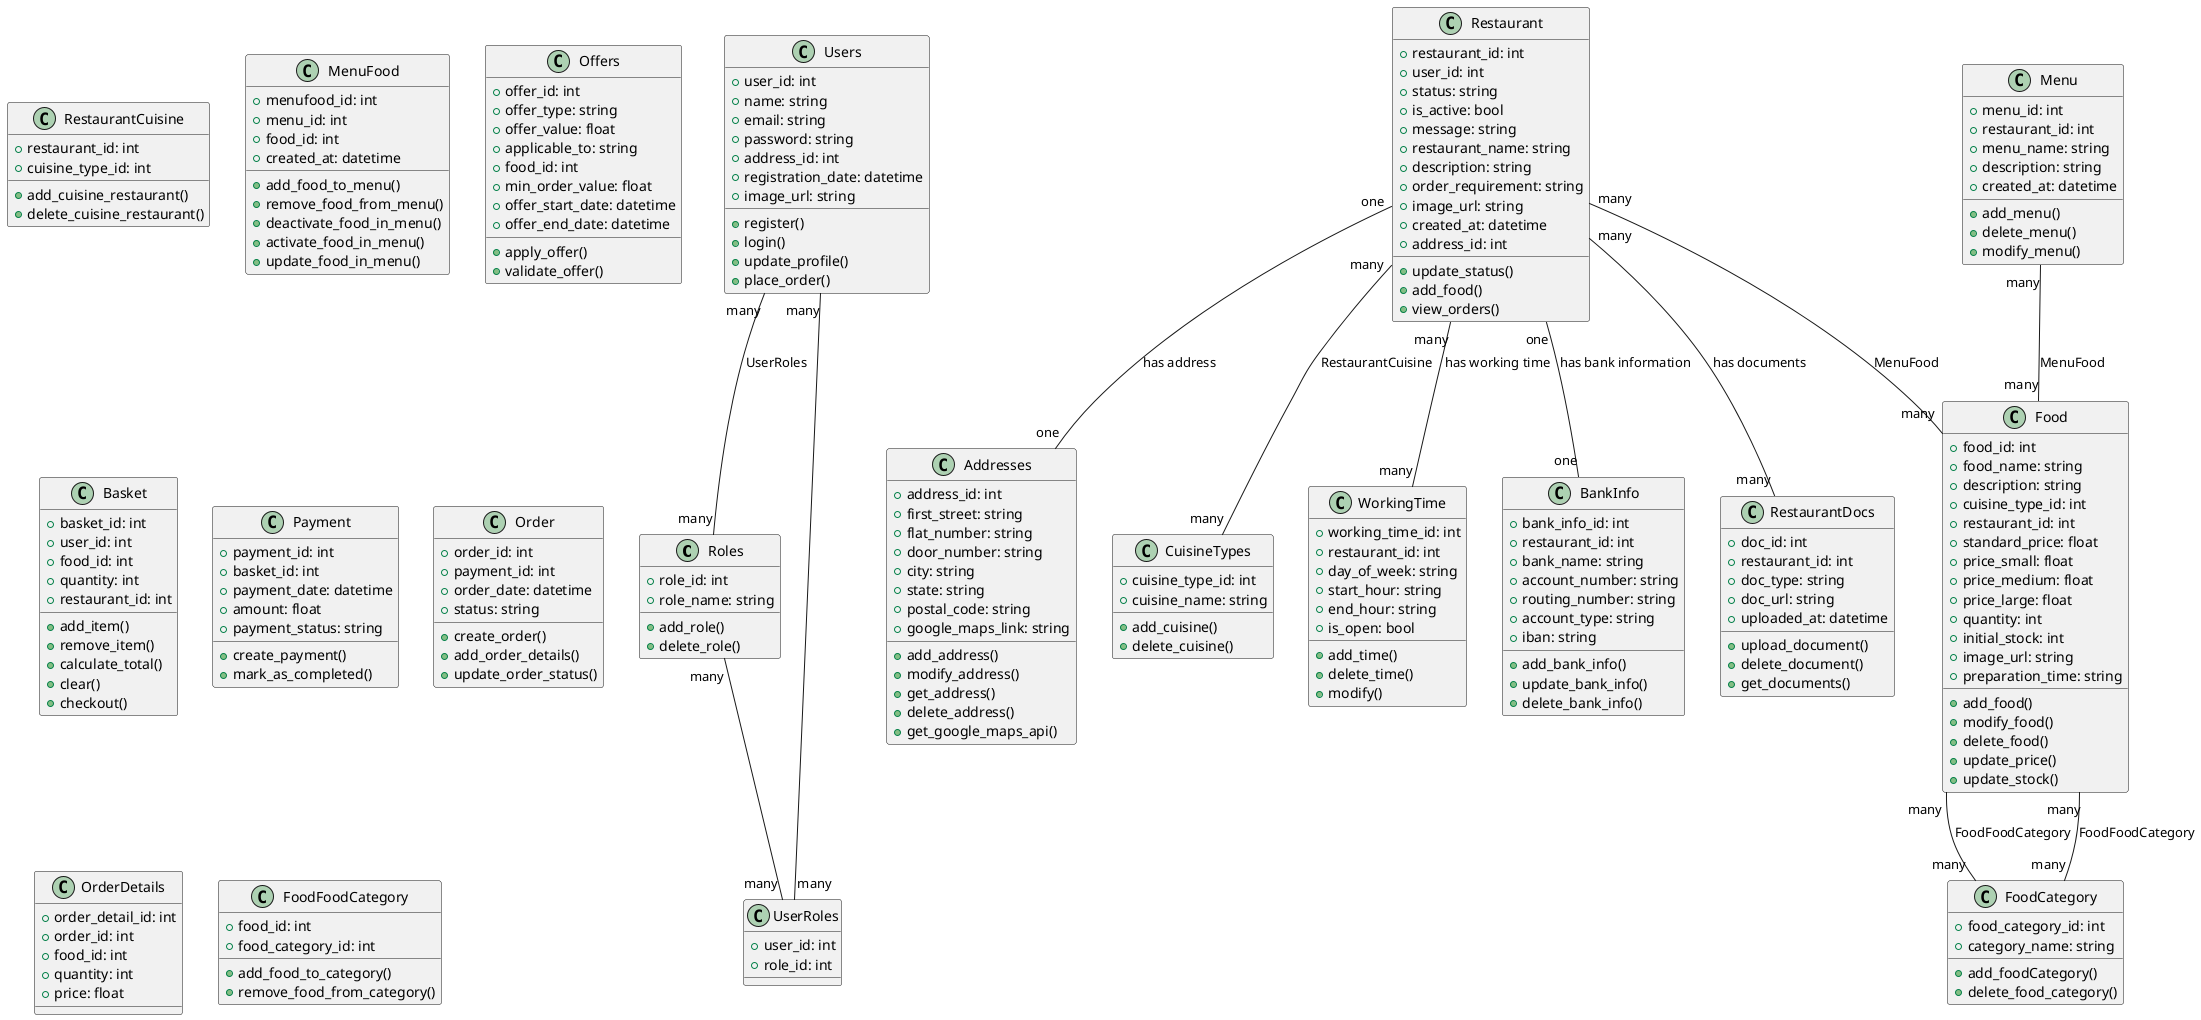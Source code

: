 @startuml
' Roles class
class Roles {
    + role_id: int
    + role_name: string
    + add_role()
    + delete_role()
}

' Addresses class
class Addresses {
    + address_id: int
    + first_street: string
    + flat_number: string
    + door_number: string
    + city: string
    + state: string
    + postal_code: string
    + google_maps_link: string
    + add_address()
    + modify_address()
    + get_address()
    + delete_address()
    + get_google_maps_api()
}

' Users class
class Users {
    + user_id: int
    + name: string
    + email: string
    + password: string
    + address_id: int
    + registration_date: datetime
    + image_url: string
    + register()
    + login()
    + update_profile()
    + place_order()
}

' UserRoles class
class UserRoles {
    + user_id: int
    + role_id: int
}

' CuisineTypes class
class CuisineTypes {
    + cuisine_type_id: int
    + cuisine_name: string
    + add_cuisine()
    + delete_cuisine()
}

' Restaurant class
class Restaurant {
    + restaurant_id: int
    + user_id: int
    + status: string
    + is_active: bool
    + message: string
    + restaurant_name: string
    + description: string
    + order_requirement: string
    + image_url: string
    + created_at: datetime
    + address_id: int
    + update_status()
    + add_food()
    + view_orders()
}

' RestaurantCuisine class
class RestaurantCuisine {
    + restaurant_id: int
    + cuisine_type_id: int
    + add_cuisine_restaurant()
    + delete_cuisine_restaurant()
}

' WorkingTime class
class WorkingTime {
    + working_time_id: int
    + restaurant_id: int
    + day_of_week: string
    + start_hour: string
    + end_hour: string
    + is_open: bool
    + add_time()
    + delete_time()
    + modify()
}

' Food class
class Food {
    + food_id: int
    + food_name: string
    + description: string
    + cuisine_type_id: int
    + restaurant_id: int
    + standard_price: float
    + price_small: float
    + price_medium: float
    + price_large: float
    + quantity: int
    + initial_stock: int
    + image_url: string
    + preparation_time: string
    + add_food()
    + modify_food()
    + delete_food()
    + update_price()
    + update_stock()
}

' FoodCategory class
class FoodCategory {
    + food_category_id: int
    + category_name: string
    + add_foodCategory()
    + delete_food_category()
}

' Menu class
class Menu {
    + menu_id: int
    + restaurant_id: int
    + menu_name: string
    + description: string
    + created_at: datetime
    + add_menu()
    + delete_menu()
    + modify_menu()
}

' MenuFood class
class MenuFood {
    + menufood_id: int
    + menu_id: int
    + food_id: int
    + created_at: datetime
    + add_food_to_menu()
    + remove_food_from_menu()
    + deactivate_food_in_menu()
    + activate_food_in_menu()
    + update_food_in_menu()
}

' Offers class
class Offers {
    + offer_id: int
    + offer_type: string
    + offer_value: float
    + applicable_to: string
    + food_id: int
    + min_order_value: float
    + offer_start_date: datetime
    + offer_end_date: datetime
    + apply_offer()
    + validate_offer()
}

' Basket class
class Basket {
    + basket_id: int
    + user_id: int
    + food_id: int
    + quantity: int
    + restaurant_id: int
    + add_item()
    + remove_item()
    + calculate_total()
    + clear()
    + checkout()
}

' Payment class
class Payment {
    + payment_id: int
    + basket_id: int
    + payment_date: datetime
    + amount: float
    + payment_status: string
    + create_payment()
    + mark_as_completed()
}

' Order class
class Order {
    + order_id: int
    + payment_id: int
    + order_date: datetime
    + status: string
    + create_order()
    + add_order_details()
    + update_order_status()
}

' OrderDetails class
class OrderDetails {
    + order_detail_id: int
    + order_id: int
    + food_id: int
    + quantity: int
    + price: float
}

' BankInfo class
class BankInfo {
    + bank_info_id: int
    + restaurant_id: int
    + bank_name: string
    + account_number: string
    + routing_number: string
    + account_type: string
    + iban: string
    + add_bank_info()
    + update_bank_info()
    + delete_bank_info()
}

' RestaurantDocs class
class RestaurantDocs {
    + doc_id: int
    + restaurant_id: int
    + doc_type: string
    + doc_url: string
    + uploaded_at: datetime
    + upload_document()
    + delete_document()
    + get_documents()
}

' FoodFoodCategory class
class FoodFoodCategory {
    + food_id: int
    + food_category_id: int
    + add_food_to_category()
    + remove_food_from_category()
}

' Relationships
Users "many" -- "many" Roles : UserRoles
Users "many" -- "many" UserRoles
Roles "many" -- "many" UserRoles
Restaurant "one" -- "one" Addresses : "has address"
Restaurant "many" -- "many" CuisineTypes : RestaurantCuisine
Restaurant "many" -- "many" Food : MenuFood
Food "many" -- "many" FoodCategory : FoodFoodCategory
Menu "many" -- "many" Food : MenuFood
Food "many" -- "many" FoodCategory : FoodFoodCategory
Restaurant "many" -- "many" WorkingTime : "has working time"
Restaurant "one" -- "one" BankInfo : "has bank information"
Restaurant "many" -- "many" RestaurantDocs : "has documents"

@enduml
